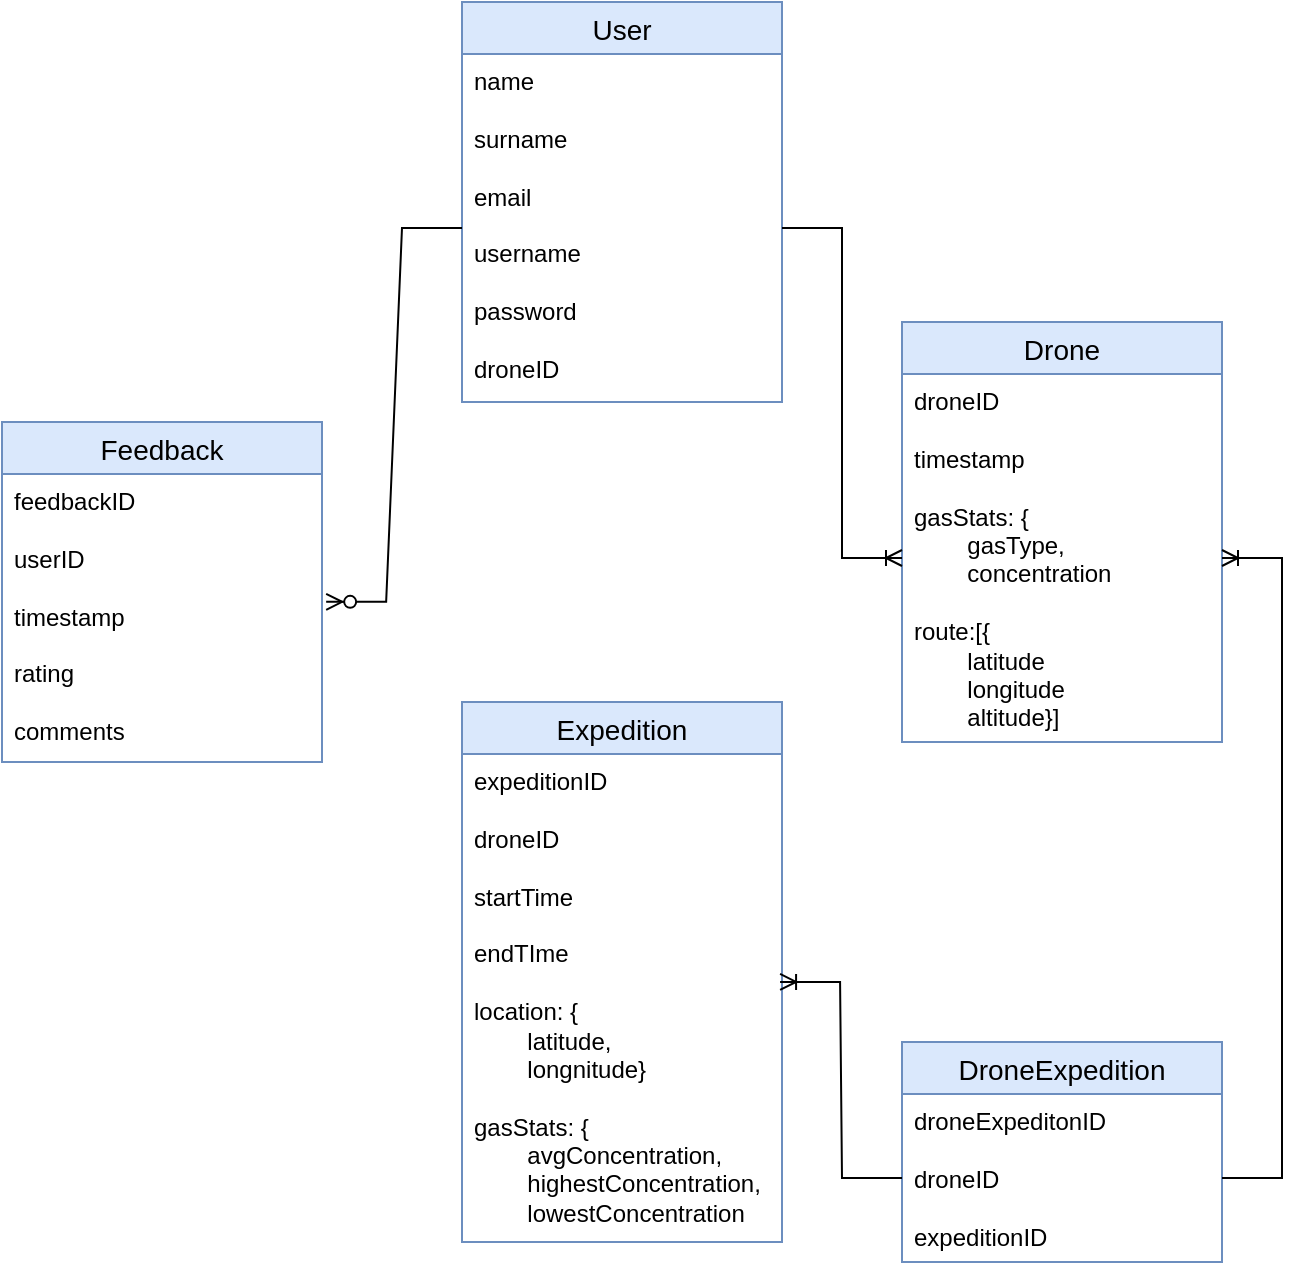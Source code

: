 <mxfile version="24.7.8">
  <diagram name="Page-1" id="BEzXOPsLe86WeK-xr0i-">
    <mxGraphModel dx="1780" dy="1520" grid="1" gridSize="10" guides="1" tooltips="1" connect="1" arrows="1" fold="1" page="1" pageScale="1" pageWidth="827" pageHeight="1169" math="0" shadow="0">
      <root>
        <mxCell id="0" />
        <mxCell id="1" parent="0" />
        <mxCell id="PbIpk7Az4aLOxy-4qELV-27" value="User" style="swimlane;fontStyle=0;childLayout=stackLayout;horizontal=1;startSize=26;horizontalStack=0;resizeParent=1;resizeParentMax=0;resizeLast=0;collapsible=1;marginBottom=0;align=center;fontSize=14;fillColor=#dae8fc;strokeColor=#6c8ebf;" parent="1" vertex="1">
          <mxGeometry x="1170" y="80" width="160" height="200" as="geometry" />
        </mxCell>
        <mxCell id="PbIpk7Az4aLOxy-4qELV-28" value="name&lt;div&gt;&lt;br&gt;&lt;/div&gt;&lt;div&gt;surname&lt;/div&gt;&lt;div&gt;&lt;br&gt;&lt;/div&gt;&lt;div&gt;email&lt;/div&gt;&lt;div&gt;&lt;br&gt;&lt;/div&gt;&lt;div&gt;username&lt;/div&gt;&lt;div&gt;&lt;br&gt;&lt;/div&gt;&lt;div&gt;password&lt;/div&gt;&lt;div&gt;&lt;br&gt;&lt;/div&gt;&lt;div&gt;droneID&lt;/div&gt;&lt;div&gt;&lt;br&gt;&lt;/div&gt;" style="text;strokeColor=none;fillColor=none;spacingLeft=4;spacingRight=4;overflow=hidden;rotatable=0;points=[[0,0.5],[1,0.5]];portConstraint=eastwest;fontSize=12;whiteSpace=wrap;html=1;" parent="PbIpk7Az4aLOxy-4qELV-27" vertex="1">
          <mxGeometry y="26" width="160" height="174" as="geometry" />
        </mxCell>
        <mxCell id="PbIpk7Az4aLOxy-4qELV-31" value="Expedition" style="swimlane;fontStyle=0;childLayout=stackLayout;horizontal=1;startSize=26;horizontalStack=0;resizeParent=1;resizeParentMax=0;resizeLast=0;collapsible=1;marginBottom=0;align=center;fontSize=14;fillColor=#dae8fc;strokeColor=#6c8ebf;" parent="1" vertex="1">
          <mxGeometry x="1170" y="430" width="160" height="270" as="geometry" />
        </mxCell>
        <mxCell id="PbIpk7Az4aLOxy-4qELV-32" value="expeditionID&lt;div&gt;&lt;br&gt;&lt;/div&gt;&lt;div&gt;droneID&lt;/div&gt;&lt;div&gt;&lt;br&gt;&lt;/div&gt;&lt;div&gt;startTime&lt;/div&gt;&lt;div&gt;&lt;br&gt;&lt;/div&gt;&lt;div&gt;endTIme&lt;/div&gt;&lt;div&gt;&lt;br&gt;&lt;/div&gt;&lt;div&gt;location: {&lt;/div&gt;&lt;div&gt;&lt;span style=&quot;white-space: pre;&quot;&gt;&#x9;&lt;/span&gt;latitude,&lt;br&gt;&lt;/div&gt;&lt;div&gt;&lt;span style=&quot;white-space: pre;&quot;&gt;&#x9;&lt;/span&gt;longnitude}&lt;/div&gt;&lt;div&gt;&lt;br&gt;&lt;/div&gt;&lt;div&gt;gasStats: {&lt;/div&gt;&lt;div&gt;&lt;span style=&quot;white-space: pre;&quot;&gt;&#x9;&lt;/span&gt;avgConcentration,&lt;/div&gt;&lt;div&gt;&lt;span style=&quot;white-space: pre;&quot;&gt;&#x9;&lt;/span&gt;highestConcentration,&lt;br&gt;&lt;/div&gt;&lt;div&gt;&lt;span style=&quot;white-space: pre;&quot;&gt;&#x9;&lt;/span&gt;lowestConcentration&lt;br&gt;&lt;/div&gt;" style="text;strokeColor=none;fillColor=none;spacingLeft=4;spacingRight=4;overflow=hidden;rotatable=0;points=[[0,0.5],[1,0.5]];portConstraint=eastwest;fontSize=12;whiteSpace=wrap;html=1;" parent="PbIpk7Az4aLOxy-4qELV-31" vertex="1">
          <mxGeometry y="26" width="160" height="244" as="geometry" />
        </mxCell>
        <mxCell id="PbIpk7Az4aLOxy-4qELV-35" value="Drone" style="swimlane;fontStyle=0;childLayout=stackLayout;horizontal=1;startSize=26;horizontalStack=0;resizeParent=1;resizeParentMax=0;resizeLast=0;collapsible=1;marginBottom=0;align=center;fontSize=14;fillColor=#dae8fc;strokeColor=#6c8ebf;" parent="1" vertex="1">
          <mxGeometry x="1390" y="240" width="160" height="210" as="geometry" />
        </mxCell>
        <mxCell id="PbIpk7Az4aLOxy-4qELV-36" value="droneID&lt;div&gt;&lt;br&gt;&lt;/div&gt;&lt;div&gt;timestamp&lt;/div&gt;&lt;div&gt;&lt;br&gt;&lt;/div&gt;&lt;div&gt;gasStats: {&lt;/div&gt;&lt;div&gt;&lt;span style=&quot;white-space: pre;&quot;&gt;&#x9;&lt;/span&gt;gasType,&lt;br&gt;&lt;/div&gt;&lt;div&gt;&lt;span style=&quot;white-space: pre;&quot;&gt;&#x9;&lt;/span&gt;concentration&lt;br&gt;&lt;/div&gt;&lt;div&gt;&lt;br&gt;&lt;/div&gt;&lt;div&gt;route:[{&lt;/div&gt;&lt;div&gt;&lt;span style=&quot;white-space: pre;&quot;&gt;&#x9;&lt;/span&gt;latitude&lt;br&gt;&lt;/div&gt;&lt;div&gt;&lt;span style=&quot;white-space: pre;&quot;&gt;&#x9;&lt;/span&gt;longitude&lt;br&gt;&lt;/div&gt;&lt;div&gt;&lt;span style=&quot;white-space: pre;&quot;&gt;&#x9;&lt;/span&gt;altitude}]&lt;br&gt;&lt;/div&gt;&lt;div&gt;&lt;br&gt;&lt;/div&gt;" style="text;strokeColor=none;fillColor=none;spacingLeft=4;spacingRight=4;overflow=hidden;rotatable=0;points=[[0,0.5],[1,0.5]];portConstraint=eastwest;fontSize=12;whiteSpace=wrap;html=1;" parent="PbIpk7Az4aLOxy-4qELV-35" vertex="1">
          <mxGeometry y="26" width="160" height="184" as="geometry" />
        </mxCell>
        <mxCell id="PbIpk7Az4aLOxy-4qELV-40" value="Feedback" style="swimlane;fontStyle=0;childLayout=stackLayout;horizontal=1;startSize=26;horizontalStack=0;resizeParent=1;resizeParentMax=0;resizeLast=0;collapsible=1;marginBottom=0;align=center;fontSize=14;fillColor=#dae8fc;strokeColor=#6c8ebf;" parent="1" vertex="1">
          <mxGeometry x="940" y="290" width="160" height="170" as="geometry" />
        </mxCell>
        <mxCell id="PbIpk7Az4aLOxy-4qELV-41" value="&lt;div&gt;feedbackID&lt;/div&gt;&lt;div&gt;&lt;br&gt;&lt;/div&gt;&lt;div&gt;userID&lt;/div&gt;&lt;div&gt;&lt;br&gt;&lt;/div&gt;&lt;div&gt;timestamp&lt;/div&gt;&lt;div&gt;&lt;br&gt;&lt;/div&gt;&lt;div&gt;rating&lt;/div&gt;&lt;div&gt;&lt;br&gt;&lt;/div&gt;&lt;div&gt;comments&lt;/div&gt;" style="text;strokeColor=none;fillColor=none;spacingLeft=4;spacingRight=4;overflow=hidden;rotatable=0;points=[[0,0.5],[1,0.5]];portConstraint=eastwest;fontSize=12;whiteSpace=wrap;html=1;" parent="PbIpk7Az4aLOxy-4qELV-40" vertex="1">
          <mxGeometry y="26" width="160" height="144" as="geometry" />
        </mxCell>
        <mxCell id="PbIpk7Az4aLOxy-4qELV-42" value="" style="edgeStyle=entityRelationEdgeStyle;fontSize=12;html=1;endArrow=ERzeroToMany;endFill=1;rounded=0;exitX=0;exitY=0.5;exitDx=0;exitDy=0;entryX=1.013;entryY=0.444;entryDx=0;entryDy=0;entryPerimeter=0;" parent="1" source="PbIpk7Az4aLOxy-4qELV-28" target="PbIpk7Az4aLOxy-4qELV-41" edge="1">
          <mxGeometry width="100" height="100" relative="1" as="geometry">
            <mxPoint x="1330" y="380" as="sourcePoint" />
            <mxPoint x="1430" y="280" as="targetPoint" />
          </mxGeometry>
        </mxCell>
        <mxCell id="PbIpk7Az4aLOxy-4qELV-46" value="" style="edgeStyle=entityRelationEdgeStyle;fontSize=12;html=1;endArrow=ERoneToMany;rounded=0;exitX=1;exitY=0.5;exitDx=0;exitDy=0;entryX=0;entryY=0.5;entryDx=0;entryDy=0;" parent="1" source="PbIpk7Az4aLOxy-4qELV-28" target="PbIpk7Az4aLOxy-4qELV-36" edge="1">
          <mxGeometry width="100" height="100" relative="1" as="geometry">
            <mxPoint x="1480" y="380" as="sourcePoint" />
            <mxPoint x="1580" y="280" as="targetPoint" />
          </mxGeometry>
        </mxCell>
        <mxCell id="PbIpk7Az4aLOxy-4qELV-47" value="DroneExpedition" style="swimlane;fontStyle=0;childLayout=stackLayout;horizontal=1;startSize=26;horizontalStack=0;resizeParent=1;resizeParentMax=0;resizeLast=0;collapsible=1;marginBottom=0;align=center;fontSize=14;fillColor=#dae8fc;strokeColor=#6c8ebf;" parent="1" vertex="1">
          <mxGeometry x="1390" y="600" width="160" height="110" as="geometry" />
        </mxCell>
        <mxCell id="PbIpk7Az4aLOxy-4qELV-48" value="droneExpeditonID&lt;div&gt;&lt;br&gt;&lt;/div&gt;&lt;div&gt;droneID&lt;/div&gt;&lt;div&gt;&lt;br&gt;&lt;/div&gt;&lt;div&gt;expeditionID&lt;/div&gt;" style="text;strokeColor=none;fillColor=none;spacingLeft=4;spacingRight=4;overflow=hidden;rotatable=0;points=[[0,0.5],[1,0.5]];portConstraint=eastwest;fontSize=12;whiteSpace=wrap;html=1;" parent="PbIpk7Az4aLOxy-4qELV-47" vertex="1">
          <mxGeometry y="26" width="160" height="84" as="geometry" />
        </mxCell>
        <mxCell id="PbIpk7Az4aLOxy-4qELV-49" value="" style="edgeStyle=entityRelationEdgeStyle;fontSize=12;html=1;endArrow=ERoneToMany;rounded=0;exitX=0;exitY=0.5;exitDx=0;exitDy=0;entryX=0.994;entryY=0.467;entryDx=0;entryDy=0;entryPerimeter=0;" parent="1" source="PbIpk7Az4aLOxy-4qELV-48" target="PbIpk7Az4aLOxy-4qELV-32" edge="1">
          <mxGeometry width="100" height="100" relative="1" as="geometry">
            <mxPoint x="1480" y="600" as="sourcePoint" />
            <mxPoint x="1580" y="500" as="targetPoint" />
          </mxGeometry>
        </mxCell>
        <mxCell id="PbIpk7Az4aLOxy-4qELV-52" value="" style="edgeStyle=entityRelationEdgeStyle;fontSize=12;html=1;endArrow=ERoneToMany;rounded=0;exitX=1;exitY=0.5;exitDx=0;exitDy=0;entryX=1;entryY=0.5;entryDx=0;entryDy=0;" parent="1" source="PbIpk7Az4aLOxy-4qELV-48" target="PbIpk7Az4aLOxy-4qELV-36" edge="1">
          <mxGeometry width="100" height="100" relative="1" as="geometry">
            <mxPoint x="1360" y="598" as="sourcePoint" />
            <mxPoint x="1250" y="710" as="targetPoint" />
          </mxGeometry>
        </mxCell>
      </root>
    </mxGraphModel>
  </diagram>
</mxfile>
